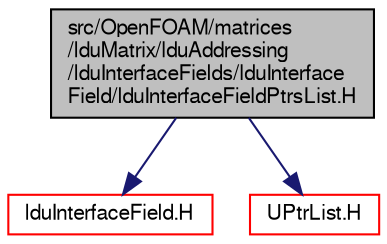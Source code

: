 digraph "src/OpenFOAM/matrices/lduMatrix/lduAddressing/lduInterfaceFields/lduInterfaceField/lduInterfaceFieldPtrsList.H"
{
  bgcolor="transparent";
  edge [fontname="FreeSans",fontsize="10",labelfontname="FreeSans",labelfontsize="10"];
  node [fontname="FreeSans",fontsize="10",shape=record];
  Node0 [label="src/OpenFOAM/matrices\l/lduMatrix/lduAddressing\l/lduInterfaceFields/lduInterface\lField/lduInterfaceFieldPtrsList.H",height=0.2,width=0.4,color="black", fillcolor="grey75", style="filled", fontcolor="black"];
  Node0 -> Node1 [color="midnightblue",fontsize="10",style="solid",fontname="FreeSans"];
  Node1 [label="lduInterfaceField.H",height=0.2,width=0.4,color="red",URL="$a10676.html"];
  Node0 -> Node103 [color="midnightblue",fontsize="10",style="solid",fontname="FreeSans"];
  Node103 [label="UPtrList.H",height=0.2,width=0.4,color="red",URL="$a08771.html"];
}
